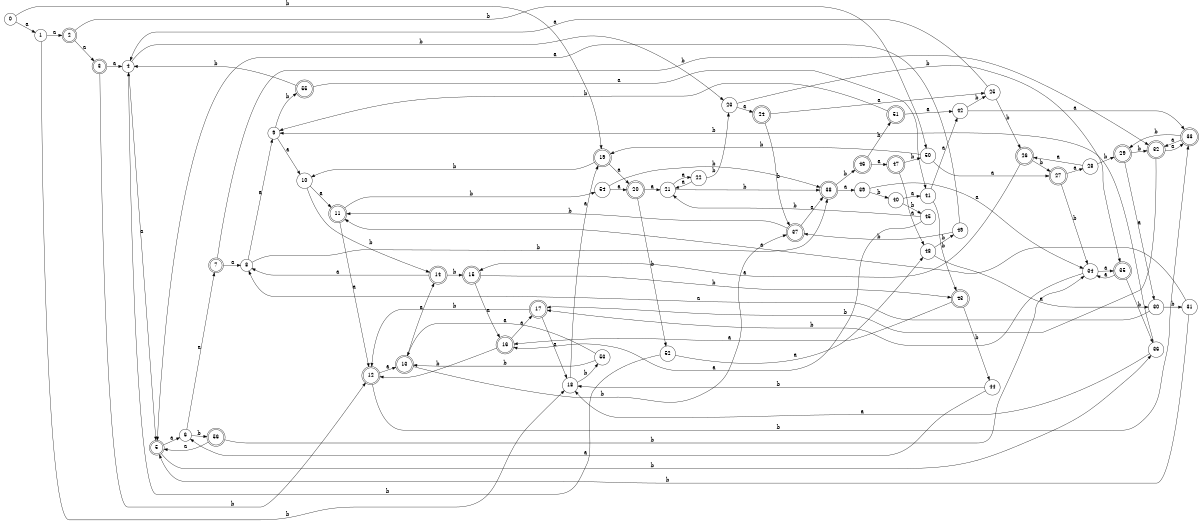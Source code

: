 digraph n46_8 {
__start0 [label="" shape="none"];

rankdir=LR;
size="8,5";

s0 [style="filled", color="black", fillcolor="white" shape="circle", label="0"];
s1 [style="filled", color="black", fillcolor="white" shape="circle", label="1"];
s2 [style="rounded,filled", color="black", fillcolor="white" shape="doublecircle", label="2"];
s3 [style="rounded,filled", color="black", fillcolor="white" shape="doublecircle", label="3"];
s4 [style="filled", color="black", fillcolor="white" shape="circle", label="4"];
s5 [style="rounded,filled", color="black", fillcolor="white" shape="doublecircle", label="5"];
s6 [style="filled", color="black", fillcolor="white" shape="circle", label="6"];
s7 [style="rounded,filled", color="black", fillcolor="white" shape="doublecircle", label="7"];
s8 [style="filled", color="black", fillcolor="white" shape="circle", label="8"];
s9 [style="filled", color="black", fillcolor="white" shape="circle", label="9"];
s10 [style="filled", color="black", fillcolor="white" shape="circle", label="10"];
s11 [style="rounded,filled", color="black", fillcolor="white" shape="doublecircle", label="11"];
s12 [style="rounded,filled", color="black", fillcolor="white" shape="doublecircle", label="12"];
s13 [style="rounded,filled", color="black", fillcolor="white" shape="doublecircle", label="13"];
s14 [style="rounded,filled", color="black", fillcolor="white" shape="doublecircle", label="14"];
s15 [style="rounded,filled", color="black", fillcolor="white" shape="doublecircle", label="15"];
s16 [style="rounded,filled", color="black", fillcolor="white" shape="doublecircle", label="16"];
s17 [style="rounded,filled", color="black", fillcolor="white" shape="doublecircle", label="17"];
s18 [style="filled", color="black", fillcolor="white" shape="circle", label="18"];
s19 [style="rounded,filled", color="black", fillcolor="white" shape="doublecircle", label="19"];
s20 [style="rounded,filled", color="black", fillcolor="white" shape="doublecircle", label="20"];
s21 [style="filled", color="black", fillcolor="white" shape="circle", label="21"];
s22 [style="filled", color="black", fillcolor="white" shape="circle", label="22"];
s23 [style="filled", color="black", fillcolor="white" shape="circle", label="23"];
s24 [style="rounded,filled", color="black", fillcolor="white" shape="doublecircle", label="24"];
s25 [style="filled", color="black", fillcolor="white" shape="circle", label="25"];
s26 [style="rounded,filled", color="black", fillcolor="white" shape="doublecircle", label="26"];
s27 [style="rounded,filled", color="black", fillcolor="white" shape="doublecircle", label="27"];
s28 [style="filled", color="black", fillcolor="white" shape="circle", label="28"];
s29 [style="rounded,filled", color="black", fillcolor="white" shape="doublecircle", label="29"];
s30 [style="filled", color="black", fillcolor="white" shape="circle", label="30"];
s31 [style="filled", color="black", fillcolor="white" shape="circle", label="31"];
s32 [style="rounded,filled", color="black", fillcolor="white" shape="doublecircle", label="32"];
s33 [style="rounded,filled", color="black", fillcolor="white" shape="doublecircle", label="33"];
s34 [style="filled", color="black", fillcolor="white" shape="circle", label="34"];
s35 [style="rounded,filled", color="black", fillcolor="white" shape="doublecircle", label="35"];
s36 [style="filled", color="black", fillcolor="white" shape="circle", label="36"];
s37 [style="rounded,filled", color="black", fillcolor="white" shape="doublecircle", label="37"];
s38 [style="rounded,filled", color="black", fillcolor="white" shape="doublecircle", label="38"];
s39 [style="filled", color="black", fillcolor="white" shape="circle", label="39"];
s40 [style="filled", color="black", fillcolor="white" shape="circle", label="40"];
s41 [style="filled", color="black", fillcolor="white" shape="circle", label="41"];
s42 [style="filled", color="black", fillcolor="white" shape="circle", label="42"];
s43 [style="rounded,filled", color="black", fillcolor="white" shape="doublecircle", label="43"];
s44 [style="filled", color="black", fillcolor="white" shape="circle", label="44"];
s45 [style="filled", color="black", fillcolor="white" shape="circle", label="45"];
s46 [style="rounded,filled", color="black", fillcolor="white" shape="doublecircle", label="46"];
s47 [style="rounded,filled", color="black", fillcolor="white" shape="doublecircle", label="47"];
s48 [style="filled", color="black", fillcolor="white" shape="circle", label="48"];
s49 [style="filled", color="black", fillcolor="white" shape="circle", label="49"];
s50 [style="filled", color="black", fillcolor="white" shape="circle", label="50"];
s51 [style="rounded,filled", color="black", fillcolor="white" shape="doublecircle", label="51"];
s52 [style="filled", color="black", fillcolor="white" shape="circle", label="52"];
s53 [style="filled", color="black", fillcolor="white" shape="circle", label="53"];
s54 [style="filled", color="black", fillcolor="white" shape="circle", label="54"];
s55 [style="rounded,filled", color="black", fillcolor="white" shape="doublecircle", label="55"];
s56 [style="rounded,filled", color="black", fillcolor="white" shape="doublecircle", label="56"];
s0 -> s1 [label="a"];
s0 -> s19 [label="b"];
s1 -> s2 [label="a"];
s1 -> s18 [label="b"];
s2 -> s3 [label="a"];
s2 -> s50 [label="b"];
s3 -> s4 [label="a"];
s3 -> s12 [label="b"];
s4 -> s5 [label="a"];
s4 -> s23 [label="b"];
s5 -> s6 [label="a"];
s5 -> s36 [label="b"];
s6 -> s7 [label="a"];
s6 -> s56 [label="b"];
s7 -> s8 [label="a"];
s7 -> s32 [label="b"];
s8 -> s9 [label="a"];
s8 -> s38 [label="b"];
s9 -> s10 [label="a"];
s9 -> s55 [label="b"];
s10 -> s11 [label="a"];
s10 -> s14 [label="b"];
s11 -> s12 [label="a"];
s11 -> s54 [label="b"];
s12 -> s13 [label="a"];
s12 -> s33 [label="b"];
s13 -> s14 [label="a"];
s13 -> s37 [label="b"];
s14 -> s8 [label="a"];
s14 -> s15 [label="b"];
s15 -> s16 [label="a"];
s15 -> s43 [label="b"];
s16 -> s17 [label="a"];
s16 -> s12 [label="b"];
s17 -> s18 [label="a"];
s17 -> s12 [label="b"];
s18 -> s19 [label="a"];
s18 -> s53 [label="b"];
s19 -> s20 [label="a"];
s19 -> s10 [label="b"];
s20 -> s21 [label="a"];
s20 -> s52 [label="b"];
s21 -> s22 [label="a"];
s21 -> s38 [label="b"];
s22 -> s21 [label="a"];
s22 -> s23 [label="b"];
s23 -> s24 [label="a"];
s23 -> s35 [label="b"];
s24 -> s25 [label="a"];
s24 -> s37 [label="b"];
s25 -> s4 [label="a"];
s25 -> s26 [label="b"];
s26 -> s15 [label="a"];
s26 -> s27 [label="b"];
s27 -> s28 [label="a"];
s27 -> s34 [label="b"];
s28 -> s26 [label="a"];
s28 -> s29 [label="b"];
s29 -> s30 [label="a"];
s29 -> s32 [label="b"];
s30 -> s8 [label="a"];
s30 -> s31 [label="b"];
s31 -> s11 [label="a"];
s31 -> s5 [label="b"];
s32 -> s33 [label="a"];
s32 -> s17 [label="b"];
s33 -> s32 [label="a"];
s33 -> s29 [label="b"];
s34 -> s35 [label="a"];
s34 -> s17 [label="b"];
s35 -> s34 [label="a"];
s35 -> s36 [label="b"];
s36 -> s18 [label="a"];
s36 -> s9 [label="b"];
s37 -> s38 [label="a"];
s37 -> s11 [label="b"];
s38 -> s39 [label="a"];
s38 -> s46 [label="b"];
s39 -> s34 [label="a"];
s39 -> s40 [label="b"];
s40 -> s41 [label="a"];
s40 -> s45 [label="b"];
s41 -> s42 [label="a"];
s41 -> s43 [label="b"];
s42 -> s33 [label="a"];
s42 -> s25 [label="b"];
s43 -> s16 [label="a"];
s43 -> s44 [label="b"];
s44 -> s6 [label="a"];
s44 -> s18 [label="b"];
s45 -> s16 [label="a"];
s45 -> s21 [label="b"];
s46 -> s47 [label="a"];
s46 -> s51 [label="b"];
s47 -> s48 [label="a"];
s47 -> s50 [label="b"];
s48 -> s30 [label="a"];
s48 -> s49 [label="b"];
s49 -> s5 [label="a"];
s49 -> s37 [label="b"];
s50 -> s27 [label="a"];
s50 -> s19 [label="b"];
s51 -> s42 [label="a"];
s51 -> s9 [label="b"];
s52 -> s48 [label="a"];
s52 -> s4 [label="b"];
s53 -> s13 [label="a"];
s53 -> s13 [label="b"];
s54 -> s20 [label="a"];
s54 -> s38 [label="b"];
s55 -> s41 [label="a"];
s55 -> s4 [label="b"];
s56 -> s5 [label="a"];
s56 -> s34 [label="b"];

}